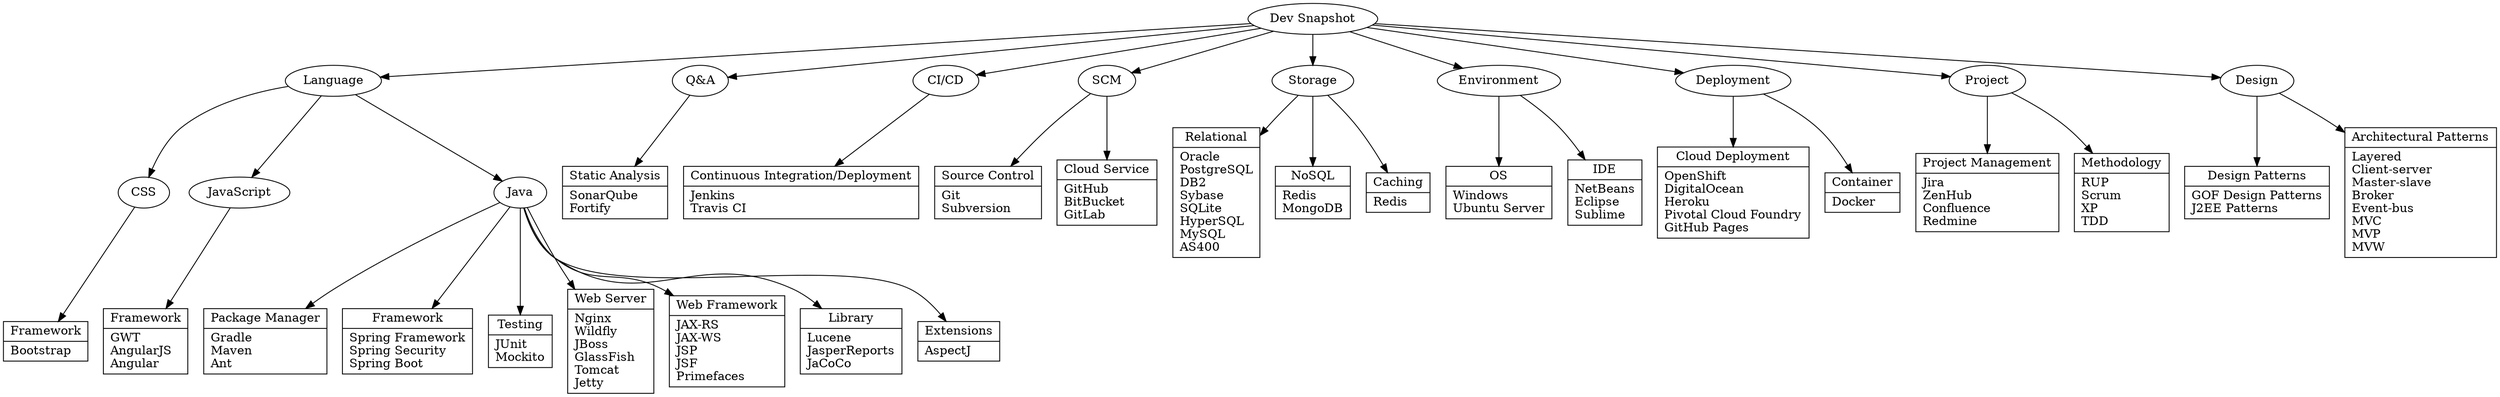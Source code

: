 # Dev Snapshot
digraph dev_snapshot {

  "Dev Snapshot" -> Language

  CSS_Framework [
    shape=record
    label="{Framework|Bootstrap\l}"
  ]

  Language -> CSS
  CSS -> { CSS_Framework }

  JavaScript_Framework [
    shape=record
    label="{Framework|GWT\lAngularJS\lAngular\l}"
  ]

  Language -> JavaScript
  JavaScript -> { JavaScript_Framework }

  Java_Build [
    shape=record
    label="{Package Manager|Gradle\lMaven\lAnt\l}"
  ]

  Java_Framework [
    shape=record
    label="{Framework|Spring Framework\lSpring Security\lSpring Boot\l}"
  ]

  Java_Testing [
    shape=record
    label="{Testing|JUnit\lMockito\l}"
  ]

  Java_Server [
    shape=record
    label="{Web Server|Nginx\lWildfly\lJBoss\lGlassFish\lTomcat\lJetty\l}"
  ]

  Java_Web [
    shape=record
    label="{Web Framework|JAX-RS\lJAX-WS\lJSP\lJSF\lPrimefaces\l}"
  ]

  Java_Libraries [
    shape=record
    label="{Library|Lucene\lJasperReports\lJaCoCo\l}"
  ]

  Java_Extensions [
    shape=record
    label="{Extensions|AspectJ\l}"
  ]

  Language -> Java
  Java -> { Java_Build Java_Framework Java_Testing Java_Server Java_Web Java_Libraries Java_Extensions }

  "Dev Snapshot" -> "Q&A"

  Static_Analysis [
    shape=record
    label="{Static Analysis|SonarQube\lFortify\l}"
  ]

  "Q&A" -> { Static_Analysis }

  "Dev Snapshot" -> "CI/CD"

  CI_CD [
    shape=record
    label="{Continuous Integration/Deployment|Jenkins\lTravis CI\l}"
  ]

  "CI/CD" -> { CI_CD }

  "Dev Snapshot" -> SCM

  Source_Control [
    shape=record
    label="{Source Control|Git\lSubversion\l}"
  ]

  Source_Control_Service [
    shape=record
    label="{Cloud Service|GitHub\lBitBucket\lGitLab\l}"
  ]

  SCM -> { Source_Control Source_Control_Service }

  "Dev Snapshot" -> Storage

  Relational [
    shape=record
    label="{Relational|Oracle\lPostgreSQL\lDB2\lSybase\lSQLite\lHyperSQL\lMySQL\lAS400\l}"
  ]

  NoSQL [
    shape=record
    label="{NoSQL|Redis\lMongoDB\l}"
  ]

  Caching [
    shape=record
    label="{Caching|Redis\l}"
  ]
  
  Storage -> { Relational NoSQL Caching }

  "Dev Snapshot" -> Environment

  OS [
    shape=record
    label="{OS|Windows\lUbuntu Server\l}"
  ]

  IDE [
    shape=record
    label="{IDE|NetBeans\lEclipse\lSublime\l}"
  ]

  Environment -> { OS IDE }

  "Dev Snapshot" -> Deployment

  Cloud_Deployment [
    shape=record
    label="{Cloud Deployment|OpenShift\lDigitalOcean\lHeroku\lPivotal Cloud Foundry\lGitHub Pages\l}"
  ]

  Container [
    shape=record
    label="{Container|Docker\l}"
  ]

  Deployment -> { Cloud_Deployment Container }

  "Dev Snapshot" -> Project

  Project_Management [
    shape=record
    label="{Project Management|Jira\lZenHub\lConfluence\lRedmine\l}"
  ]

  Methodology [
    shape=record
    label="{Methodology|RUP\lScrum\lXP\lTDD\l}"
  ]

  Project -> { Project_Management Methodology }

  "Dev Snapshot" -> Design

  Patterns [
    shape=record
    label="{Design Patterns|GOF Design Patterns\lJ2EE Patterns\l}"
  ]
  
  Architectural [
    shape=record
    label="{Architectural Patterns|Layered\lClient-server\lMaster-slave\lBroker\lEvent-bus\lMVC\lMVP\lMVW\l}"
  ]

  Design -> { Patterns Architectural }
}

